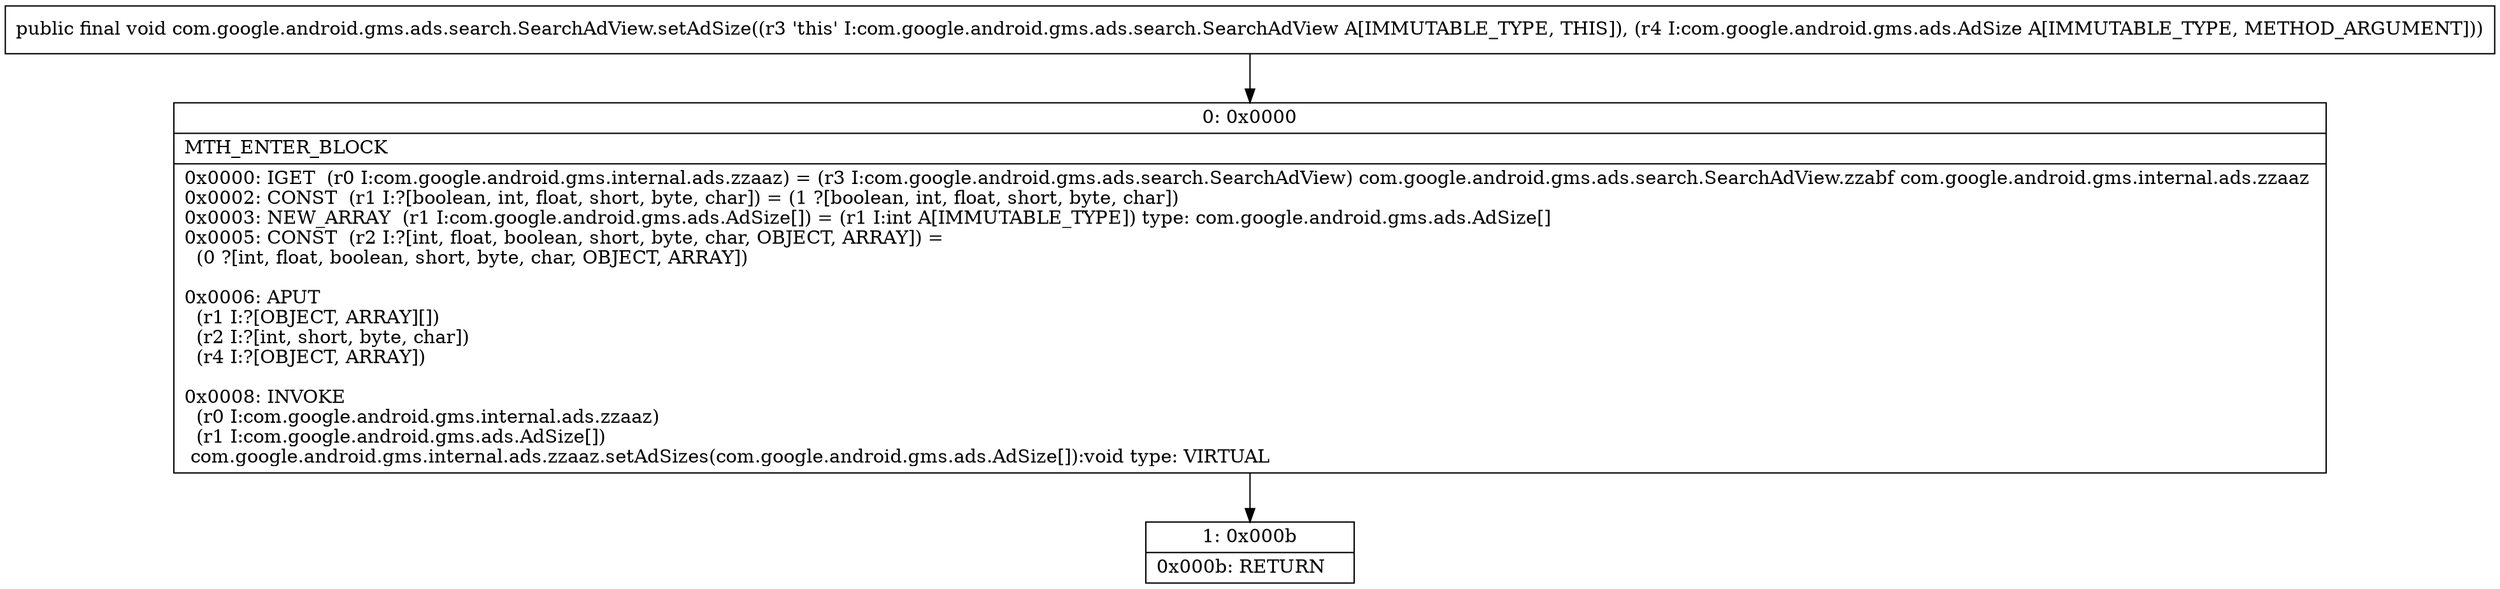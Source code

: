 digraph "CFG forcom.google.android.gms.ads.search.SearchAdView.setAdSize(Lcom\/google\/android\/gms\/ads\/AdSize;)V" {
Node_0 [shape=record,label="{0\:\ 0x0000|MTH_ENTER_BLOCK\l|0x0000: IGET  (r0 I:com.google.android.gms.internal.ads.zzaaz) = (r3 I:com.google.android.gms.ads.search.SearchAdView) com.google.android.gms.ads.search.SearchAdView.zzabf com.google.android.gms.internal.ads.zzaaz \l0x0002: CONST  (r1 I:?[boolean, int, float, short, byte, char]) = (1 ?[boolean, int, float, short, byte, char]) \l0x0003: NEW_ARRAY  (r1 I:com.google.android.gms.ads.AdSize[]) = (r1 I:int A[IMMUTABLE_TYPE]) type: com.google.android.gms.ads.AdSize[] \l0x0005: CONST  (r2 I:?[int, float, boolean, short, byte, char, OBJECT, ARRAY]) = \l  (0 ?[int, float, boolean, short, byte, char, OBJECT, ARRAY])\l \l0x0006: APUT  \l  (r1 I:?[OBJECT, ARRAY][])\l  (r2 I:?[int, short, byte, char])\l  (r4 I:?[OBJECT, ARRAY])\l \l0x0008: INVOKE  \l  (r0 I:com.google.android.gms.internal.ads.zzaaz)\l  (r1 I:com.google.android.gms.ads.AdSize[])\l com.google.android.gms.internal.ads.zzaaz.setAdSizes(com.google.android.gms.ads.AdSize[]):void type: VIRTUAL \l}"];
Node_1 [shape=record,label="{1\:\ 0x000b|0x000b: RETURN   \l}"];
MethodNode[shape=record,label="{public final void com.google.android.gms.ads.search.SearchAdView.setAdSize((r3 'this' I:com.google.android.gms.ads.search.SearchAdView A[IMMUTABLE_TYPE, THIS]), (r4 I:com.google.android.gms.ads.AdSize A[IMMUTABLE_TYPE, METHOD_ARGUMENT])) }"];
MethodNode -> Node_0;
Node_0 -> Node_1;
}

